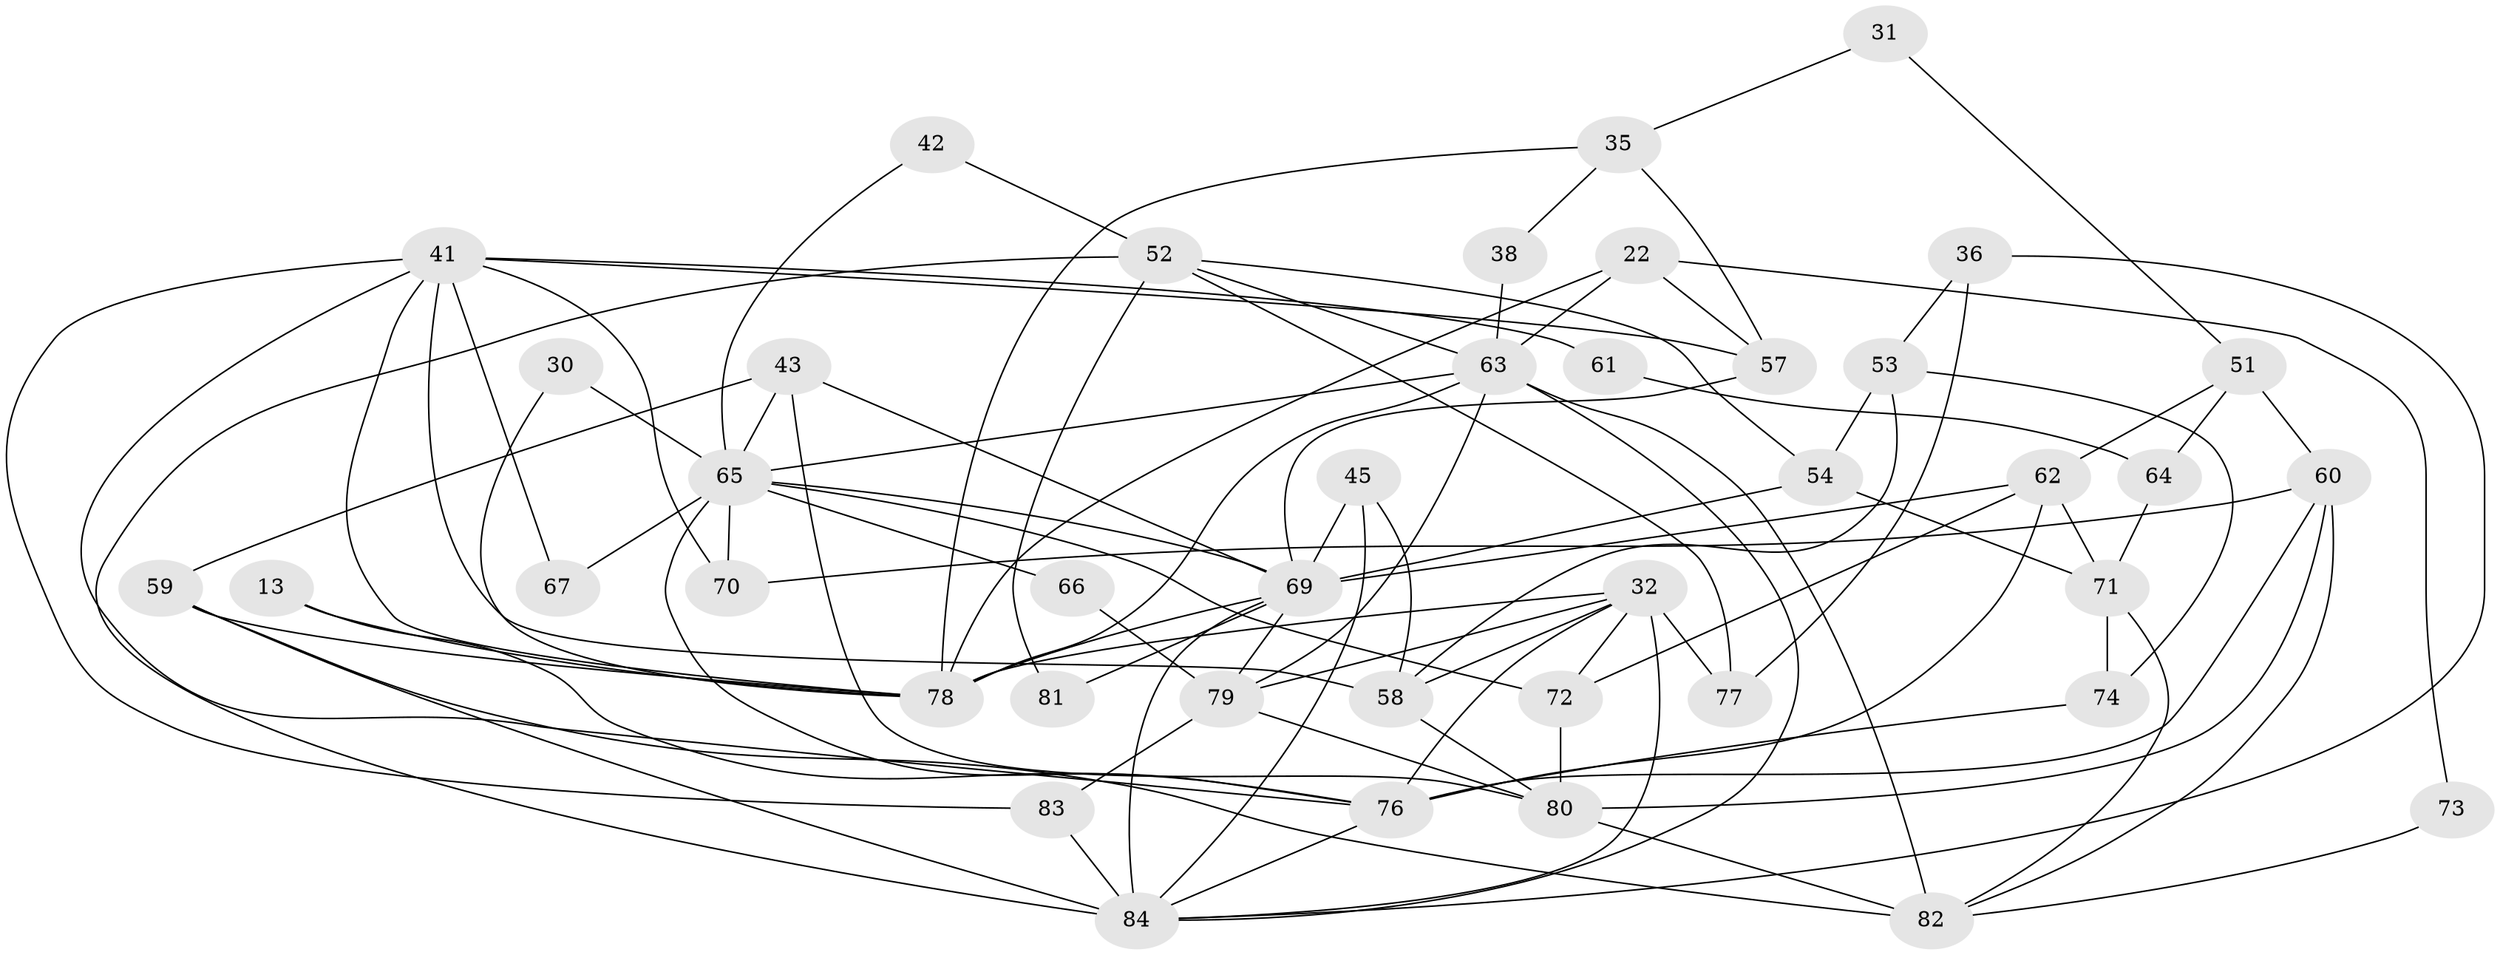 // original degree distribution, {4: 0.2976190476190476, 3: 0.2619047619047619, 5: 0.13095238095238096, 2: 0.16666666666666666, 8: 0.07142857142857142, 7: 0.03571428571428571, 6: 0.03571428571428571}
// Generated by graph-tools (version 1.1) at 2025/54/03/04/25 21:54:49]
// undirected, 42 vertices, 95 edges
graph export_dot {
graph [start="1"]
  node [color=gray90,style=filled];
  13;
  22;
  30;
  31;
  32 [super="+6+12"];
  35;
  36;
  38;
  41 [super="+24"];
  42;
  43 [super="+33"];
  45 [super="+34"];
  51;
  52;
  53;
  54;
  57 [super="+40"];
  58 [super="+56"];
  59;
  60 [super="+21+2"];
  61;
  62 [super="+50"];
  63 [super="+8+55+44"];
  64;
  65 [super="+20+47"];
  66;
  67;
  69 [super="+23+46"];
  70;
  71;
  72;
  73;
  74;
  76 [super="+29"];
  77 [super="+28"];
  78 [super="+75+39"];
  79 [super="+4+37"];
  80 [super="+49"];
  81;
  82 [super="+7+16"];
  83 [super="+14"];
  84 [super="+19+27+68"];
  13 -- 76 [weight=2];
  13 -- 78;
  22 -- 57;
  22 -- 73;
  22 -- 78;
  22 -- 63;
  30 -- 65;
  30 -- 78;
  31 -- 35;
  31 -- 51;
  32 -- 58 [weight=3];
  32 -- 72;
  32 -- 76 [weight=2];
  32 -- 77 [weight=2];
  32 -- 78 [weight=2];
  32 -- 79;
  32 -- 84;
  35 -- 38;
  35 -- 57;
  35 -- 78;
  36 -- 53;
  36 -- 77;
  36 -- 84;
  38 -- 63;
  41 -- 57 [weight=2];
  41 -- 67;
  41 -- 70;
  41 -- 83;
  41 -- 76 [weight=2];
  41 -- 61;
  41 -- 58;
  41 -- 78;
  42 -- 65;
  42 -- 52;
  43 -- 59;
  43 -- 65 [weight=2];
  43 -- 80;
  43 -- 69;
  45 -- 84;
  45 -- 58;
  45 -- 69 [weight=3];
  51 -- 60 [weight=3];
  51 -- 64;
  51 -- 62;
  52 -- 54;
  52 -- 77 [weight=2];
  52 -- 81;
  52 -- 84 [weight=2];
  52 -- 63;
  53 -- 54;
  53 -- 74;
  53 -- 58;
  54 -- 71;
  54 -- 69;
  57 -- 69;
  58 -- 80 [weight=2];
  59 -- 82;
  59 -- 78;
  59 -- 84;
  60 -- 80 [weight=2];
  60 -- 76;
  60 -- 82;
  60 -- 70;
  61 -- 64;
  62 -- 69 [weight=2];
  62 -- 72;
  62 -- 71;
  62 -- 76;
  63 -- 82 [weight=2];
  63 -- 78;
  63 -- 84 [weight=2];
  63 -- 79;
  63 -- 65;
  64 -- 71;
  65 -- 76 [weight=2];
  65 -- 66;
  65 -- 70;
  65 -- 69;
  65 -- 67;
  65 -- 72;
  66 -- 79;
  69 -- 78 [weight=4];
  69 -- 81;
  69 -- 79 [weight=2];
  69 -- 84 [weight=3];
  71 -- 82;
  71 -- 74;
  72 -- 80;
  73 -- 82;
  74 -- 76;
  76 -- 84;
  79 -- 80;
  79 -- 83;
  80 -- 82 [weight=3];
  83 -- 84;
}
